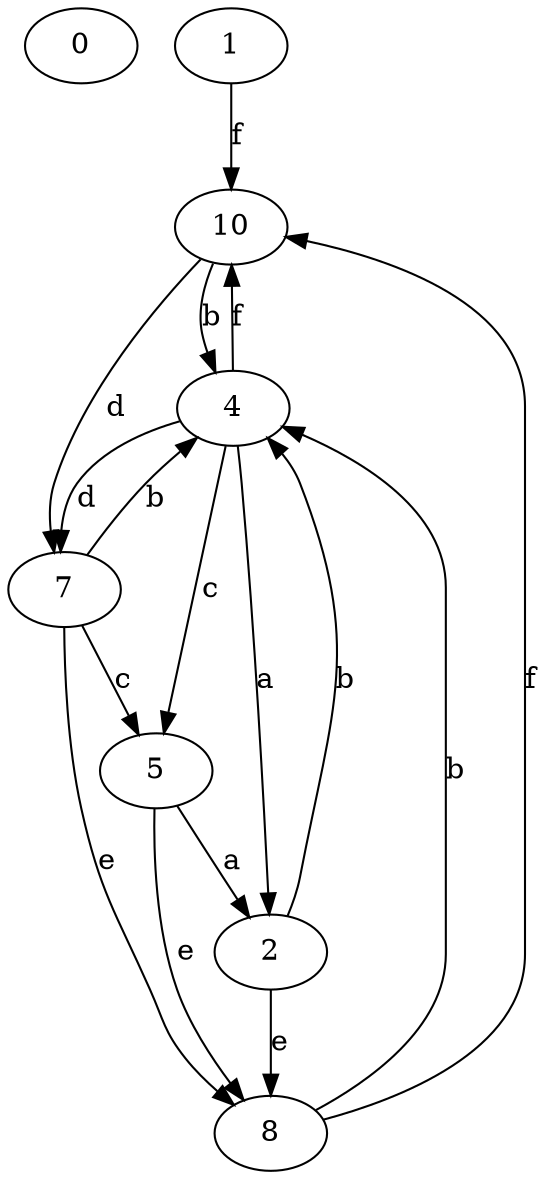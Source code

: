 strict digraph  {
0;
1;
2;
4;
5;
7;
8;
10;
1 -> 10  [label=f];
2 -> 4  [label=b];
2 -> 8  [label=e];
4 -> 2  [label=a];
4 -> 5  [label=c];
4 -> 7  [label=d];
4 -> 10  [label=f];
5 -> 2  [label=a];
5 -> 8  [label=e];
7 -> 4  [label=b];
7 -> 5  [label=c];
7 -> 8  [label=e];
8 -> 4  [label=b];
8 -> 10  [label=f];
10 -> 4  [label=b];
10 -> 7  [label=d];
}
